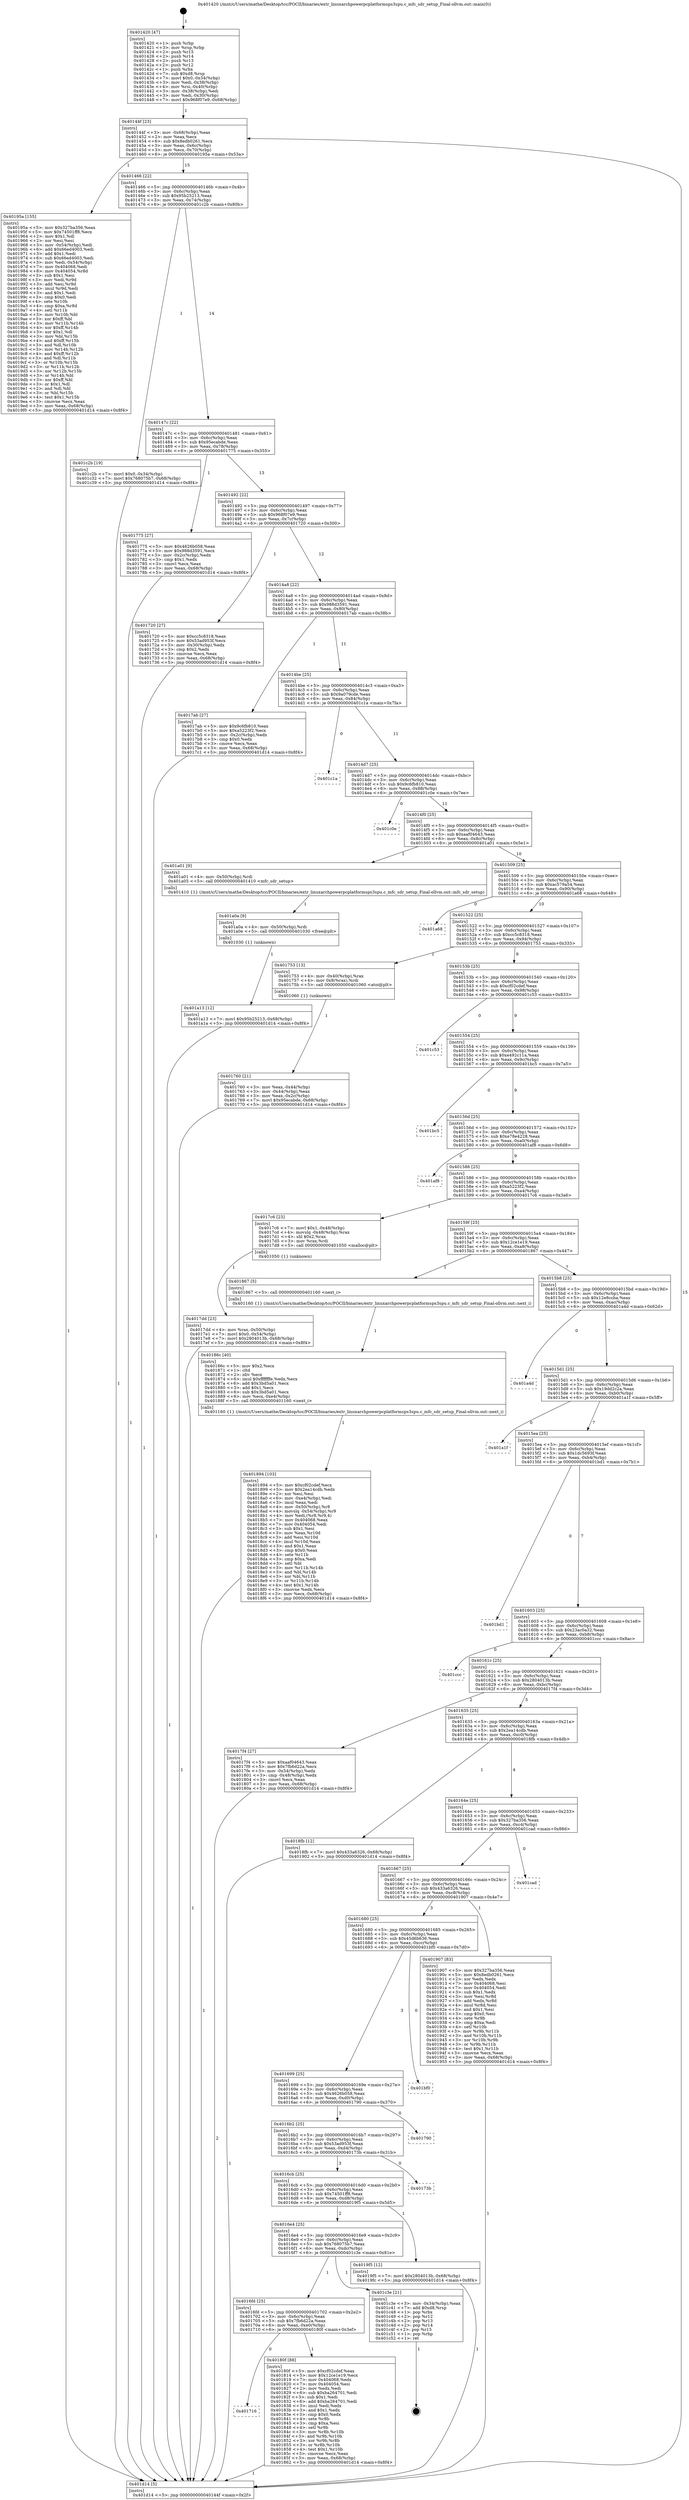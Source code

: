 digraph "0x401420" {
  label = "0x401420 (/mnt/c/Users/mathe/Desktop/tcc/POCII/binaries/extr_linuxarchpowerpcplatformsps3spu.c_mfc_sdr_setup_Final-ollvm.out::main(0))"
  labelloc = "t"
  node[shape=record]

  Entry [label="",width=0.3,height=0.3,shape=circle,fillcolor=black,style=filled]
  "0x40144f" [label="{
     0x40144f [23]\l
     | [instrs]\l
     &nbsp;&nbsp;0x40144f \<+3\>: mov -0x68(%rbp),%eax\l
     &nbsp;&nbsp;0x401452 \<+2\>: mov %eax,%ecx\l
     &nbsp;&nbsp;0x401454 \<+6\>: sub $0x8edb0261,%ecx\l
     &nbsp;&nbsp;0x40145a \<+3\>: mov %eax,-0x6c(%rbp)\l
     &nbsp;&nbsp;0x40145d \<+3\>: mov %ecx,-0x70(%rbp)\l
     &nbsp;&nbsp;0x401460 \<+6\>: je 000000000040195a \<main+0x53a\>\l
  }"]
  "0x40195a" [label="{
     0x40195a [155]\l
     | [instrs]\l
     &nbsp;&nbsp;0x40195a \<+5\>: mov $0x327ba356,%eax\l
     &nbsp;&nbsp;0x40195f \<+5\>: mov $0x74501ff8,%ecx\l
     &nbsp;&nbsp;0x401964 \<+2\>: mov $0x1,%dl\l
     &nbsp;&nbsp;0x401966 \<+2\>: xor %esi,%esi\l
     &nbsp;&nbsp;0x401968 \<+3\>: mov -0x54(%rbp),%edi\l
     &nbsp;&nbsp;0x40196b \<+6\>: add $0x66ed4003,%edi\l
     &nbsp;&nbsp;0x401971 \<+3\>: add $0x1,%edi\l
     &nbsp;&nbsp;0x401974 \<+6\>: sub $0x66ed4003,%edi\l
     &nbsp;&nbsp;0x40197a \<+3\>: mov %edi,-0x54(%rbp)\l
     &nbsp;&nbsp;0x40197d \<+7\>: mov 0x404068,%edi\l
     &nbsp;&nbsp;0x401984 \<+8\>: mov 0x404054,%r8d\l
     &nbsp;&nbsp;0x40198c \<+3\>: sub $0x1,%esi\l
     &nbsp;&nbsp;0x40198f \<+3\>: mov %edi,%r9d\l
     &nbsp;&nbsp;0x401992 \<+3\>: add %esi,%r9d\l
     &nbsp;&nbsp;0x401995 \<+4\>: imul %r9d,%edi\l
     &nbsp;&nbsp;0x401999 \<+3\>: and $0x1,%edi\l
     &nbsp;&nbsp;0x40199c \<+3\>: cmp $0x0,%edi\l
     &nbsp;&nbsp;0x40199f \<+4\>: sete %r10b\l
     &nbsp;&nbsp;0x4019a3 \<+4\>: cmp $0xa,%r8d\l
     &nbsp;&nbsp;0x4019a7 \<+4\>: setl %r11b\l
     &nbsp;&nbsp;0x4019ab \<+3\>: mov %r10b,%bl\l
     &nbsp;&nbsp;0x4019ae \<+3\>: xor $0xff,%bl\l
     &nbsp;&nbsp;0x4019b1 \<+3\>: mov %r11b,%r14b\l
     &nbsp;&nbsp;0x4019b4 \<+4\>: xor $0xff,%r14b\l
     &nbsp;&nbsp;0x4019b8 \<+3\>: xor $0x1,%dl\l
     &nbsp;&nbsp;0x4019bb \<+3\>: mov %bl,%r15b\l
     &nbsp;&nbsp;0x4019be \<+4\>: and $0xff,%r15b\l
     &nbsp;&nbsp;0x4019c2 \<+3\>: and %dl,%r10b\l
     &nbsp;&nbsp;0x4019c5 \<+3\>: mov %r14b,%r12b\l
     &nbsp;&nbsp;0x4019c8 \<+4\>: and $0xff,%r12b\l
     &nbsp;&nbsp;0x4019cc \<+3\>: and %dl,%r11b\l
     &nbsp;&nbsp;0x4019cf \<+3\>: or %r10b,%r15b\l
     &nbsp;&nbsp;0x4019d2 \<+3\>: or %r11b,%r12b\l
     &nbsp;&nbsp;0x4019d5 \<+3\>: xor %r12b,%r15b\l
     &nbsp;&nbsp;0x4019d8 \<+3\>: or %r14b,%bl\l
     &nbsp;&nbsp;0x4019db \<+3\>: xor $0xff,%bl\l
     &nbsp;&nbsp;0x4019de \<+3\>: or $0x1,%dl\l
     &nbsp;&nbsp;0x4019e1 \<+2\>: and %dl,%bl\l
     &nbsp;&nbsp;0x4019e3 \<+3\>: or %bl,%r15b\l
     &nbsp;&nbsp;0x4019e6 \<+4\>: test $0x1,%r15b\l
     &nbsp;&nbsp;0x4019ea \<+3\>: cmovne %ecx,%eax\l
     &nbsp;&nbsp;0x4019ed \<+3\>: mov %eax,-0x68(%rbp)\l
     &nbsp;&nbsp;0x4019f0 \<+5\>: jmp 0000000000401d14 \<main+0x8f4\>\l
  }"]
  "0x401466" [label="{
     0x401466 [22]\l
     | [instrs]\l
     &nbsp;&nbsp;0x401466 \<+5\>: jmp 000000000040146b \<main+0x4b\>\l
     &nbsp;&nbsp;0x40146b \<+3\>: mov -0x6c(%rbp),%eax\l
     &nbsp;&nbsp;0x40146e \<+5\>: sub $0x95b25213,%eax\l
     &nbsp;&nbsp;0x401473 \<+3\>: mov %eax,-0x74(%rbp)\l
     &nbsp;&nbsp;0x401476 \<+6\>: je 0000000000401c2b \<main+0x80b\>\l
  }"]
  Exit [label="",width=0.3,height=0.3,shape=circle,fillcolor=black,style=filled,peripheries=2]
  "0x401c2b" [label="{
     0x401c2b [19]\l
     | [instrs]\l
     &nbsp;&nbsp;0x401c2b \<+7\>: movl $0x0,-0x34(%rbp)\l
     &nbsp;&nbsp;0x401c32 \<+7\>: movl $0x768075b7,-0x68(%rbp)\l
     &nbsp;&nbsp;0x401c39 \<+5\>: jmp 0000000000401d14 \<main+0x8f4\>\l
  }"]
  "0x40147c" [label="{
     0x40147c [22]\l
     | [instrs]\l
     &nbsp;&nbsp;0x40147c \<+5\>: jmp 0000000000401481 \<main+0x61\>\l
     &nbsp;&nbsp;0x401481 \<+3\>: mov -0x6c(%rbp),%eax\l
     &nbsp;&nbsp;0x401484 \<+5\>: sub $0x95ecabde,%eax\l
     &nbsp;&nbsp;0x401489 \<+3\>: mov %eax,-0x78(%rbp)\l
     &nbsp;&nbsp;0x40148c \<+6\>: je 0000000000401775 \<main+0x355\>\l
  }"]
  "0x401a13" [label="{
     0x401a13 [12]\l
     | [instrs]\l
     &nbsp;&nbsp;0x401a13 \<+7\>: movl $0x95b25213,-0x68(%rbp)\l
     &nbsp;&nbsp;0x401a1a \<+5\>: jmp 0000000000401d14 \<main+0x8f4\>\l
  }"]
  "0x401775" [label="{
     0x401775 [27]\l
     | [instrs]\l
     &nbsp;&nbsp;0x401775 \<+5\>: mov $0x4626b058,%eax\l
     &nbsp;&nbsp;0x40177a \<+5\>: mov $0x988d3591,%ecx\l
     &nbsp;&nbsp;0x40177f \<+3\>: mov -0x2c(%rbp),%edx\l
     &nbsp;&nbsp;0x401782 \<+3\>: cmp $0x1,%edx\l
     &nbsp;&nbsp;0x401785 \<+3\>: cmovl %ecx,%eax\l
     &nbsp;&nbsp;0x401788 \<+3\>: mov %eax,-0x68(%rbp)\l
     &nbsp;&nbsp;0x40178b \<+5\>: jmp 0000000000401d14 \<main+0x8f4\>\l
  }"]
  "0x401492" [label="{
     0x401492 [22]\l
     | [instrs]\l
     &nbsp;&nbsp;0x401492 \<+5\>: jmp 0000000000401497 \<main+0x77\>\l
     &nbsp;&nbsp;0x401497 \<+3\>: mov -0x6c(%rbp),%eax\l
     &nbsp;&nbsp;0x40149a \<+5\>: sub $0x968f07e9,%eax\l
     &nbsp;&nbsp;0x40149f \<+3\>: mov %eax,-0x7c(%rbp)\l
     &nbsp;&nbsp;0x4014a2 \<+6\>: je 0000000000401720 \<main+0x300\>\l
  }"]
  "0x401a0a" [label="{
     0x401a0a [9]\l
     | [instrs]\l
     &nbsp;&nbsp;0x401a0a \<+4\>: mov -0x50(%rbp),%rdi\l
     &nbsp;&nbsp;0x401a0e \<+5\>: call 0000000000401030 \<free@plt\>\l
     | [calls]\l
     &nbsp;&nbsp;0x401030 \{1\} (unknown)\l
  }"]
  "0x401720" [label="{
     0x401720 [27]\l
     | [instrs]\l
     &nbsp;&nbsp;0x401720 \<+5\>: mov $0xcc5c8318,%eax\l
     &nbsp;&nbsp;0x401725 \<+5\>: mov $0x53ad953f,%ecx\l
     &nbsp;&nbsp;0x40172a \<+3\>: mov -0x30(%rbp),%edx\l
     &nbsp;&nbsp;0x40172d \<+3\>: cmp $0x2,%edx\l
     &nbsp;&nbsp;0x401730 \<+3\>: cmovne %ecx,%eax\l
     &nbsp;&nbsp;0x401733 \<+3\>: mov %eax,-0x68(%rbp)\l
     &nbsp;&nbsp;0x401736 \<+5\>: jmp 0000000000401d14 \<main+0x8f4\>\l
  }"]
  "0x4014a8" [label="{
     0x4014a8 [22]\l
     | [instrs]\l
     &nbsp;&nbsp;0x4014a8 \<+5\>: jmp 00000000004014ad \<main+0x8d\>\l
     &nbsp;&nbsp;0x4014ad \<+3\>: mov -0x6c(%rbp),%eax\l
     &nbsp;&nbsp;0x4014b0 \<+5\>: sub $0x988d3591,%eax\l
     &nbsp;&nbsp;0x4014b5 \<+3\>: mov %eax,-0x80(%rbp)\l
     &nbsp;&nbsp;0x4014b8 \<+6\>: je 00000000004017ab \<main+0x38b\>\l
  }"]
  "0x401d14" [label="{
     0x401d14 [5]\l
     | [instrs]\l
     &nbsp;&nbsp;0x401d14 \<+5\>: jmp 000000000040144f \<main+0x2f\>\l
  }"]
  "0x401420" [label="{
     0x401420 [47]\l
     | [instrs]\l
     &nbsp;&nbsp;0x401420 \<+1\>: push %rbp\l
     &nbsp;&nbsp;0x401421 \<+3\>: mov %rsp,%rbp\l
     &nbsp;&nbsp;0x401424 \<+2\>: push %r15\l
     &nbsp;&nbsp;0x401426 \<+2\>: push %r14\l
     &nbsp;&nbsp;0x401428 \<+2\>: push %r13\l
     &nbsp;&nbsp;0x40142a \<+2\>: push %r12\l
     &nbsp;&nbsp;0x40142c \<+1\>: push %rbx\l
     &nbsp;&nbsp;0x40142d \<+7\>: sub $0xd8,%rsp\l
     &nbsp;&nbsp;0x401434 \<+7\>: movl $0x0,-0x34(%rbp)\l
     &nbsp;&nbsp;0x40143b \<+3\>: mov %edi,-0x38(%rbp)\l
     &nbsp;&nbsp;0x40143e \<+4\>: mov %rsi,-0x40(%rbp)\l
     &nbsp;&nbsp;0x401442 \<+3\>: mov -0x38(%rbp),%edi\l
     &nbsp;&nbsp;0x401445 \<+3\>: mov %edi,-0x30(%rbp)\l
     &nbsp;&nbsp;0x401448 \<+7\>: movl $0x968f07e9,-0x68(%rbp)\l
  }"]
  "0x401894" [label="{
     0x401894 [103]\l
     | [instrs]\l
     &nbsp;&nbsp;0x401894 \<+5\>: mov $0xcf02cdef,%ecx\l
     &nbsp;&nbsp;0x401899 \<+5\>: mov $0x2ea14cdb,%edx\l
     &nbsp;&nbsp;0x40189e \<+2\>: xor %esi,%esi\l
     &nbsp;&nbsp;0x4018a0 \<+6\>: mov -0xe4(%rbp),%edi\l
     &nbsp;&nbsp;0x4018a6 \<+3\>: imul %eax,%edi\l
     &nbsp;&nbsp;0x4018a9 \<+4\>: mov -0x50(%rbp),%r8\l
     &nbsp;&nbsp;0x4018ad \<+4\>: movslq -0x54(%rbp),%r9\l
     &nbsp;&nbsp;0x4018b1 \<+4\>: mov %edi,(%r8,%r9,4)\l
     &nbsp;&nbsp;0x4018b5 \<+7\>: mov 0x404068,%eax\l
     &nbsp;&nbsp;0x4018bc \<+7\>: mov 0x404054,%edi\l
     &nbsp;&nbsp;0x4018c3 \<+3\>: sub $0x1,%esi\l
     &nbsp;&nbsp;0x4018c6 \<+3\>: mov %eax,%r10d\l
     &nbsp;&nbsp;0x4018c9 \<+3\>: add %esi,%r10d\l
     &nbsp;&nbsp;0x4018cc \<+4\>: imul %r10d,%eax\l
     &nbsp;&nbsp;0x4018d0 \<+3\>: and $0x1,%eax\l
     &nbsp;&nbsp;0x4018d3 \<+3\>: cmp $0x0,%eax\l
     &nbsp;&nbsp;0x4018d6 \<+4\>: sete %r11b\l
     &nbsp;&nbsp;0x4018da \<+3\>: cmp $0xa,%edi\l
     &nbsp;&nbsp;0x4018dd \<+3\>: setl %bl\l
     &nbsp;&nbsp;0x4018e0 \<+3\>: mov %r11b,%r14b\l
     &nbsp;&nbsp;0x4018e3 \<+3\>: and %bl,%r14b\l
     &nbsp;&nbsp;0x4018e6 \<+3\>: xor %bl,%r11b\l
     &nbsp;&nbsp;0x4018e9 \<+3\>: or %r11b,%r14b\l
     &nbsp;&nbsp;0x4018ec \<+4\>: test $0x1,%r14b\l
     &nbsp;&nbsp;0x4018f0 \<+3\>: cmovne %edx,%ecx\l
     &nbsp;&nbsp;0x4018f3 \<+3\>: mov %ecx,-0x68(%rbp)\l
     &nbsp;&nbsp;0x4018f6 \<+5\>: jmp 0000000000401d14 \<main+0x8f4\>\l
  }"]
  "0x4017ab" [label="{
     0x4017ab [27]\l
     | [instrs]\l
     &nbsp;&nbsp;0x4017ab \<+5\>: mov $0x9c6fb810,%eax\l
     &nbsp;&nbsp;0x4017b0 \<+5\>: mov $0xa5223f2,%ecx\l
     &nbsp;&nbsp;0x4017b5 \<+3\>: mov -0x2c(%rbp),%edx\l
     &nbsp;&nbsp;0x4017b8 \<+3\>: cmp $0x0,%edx\l
     &nbsp;&nbsp;0x4017bb \<+3\>: cmove %ecx,%eax\l
     &nbsp;&nbsp;0x4017be \<+3\>: mov %eax,-0x68(%rbp)\l
     &nbsp;&nbsp;0x4017c1 \<+5\>: jmp 0000000000401d14 \<main+0x8f4\>\l
  }"]
  "0x4014be" [label="{
     0x4014be [25]\l
     | [instrs]\l
     &nbsp;&nbsp;0x4014be \<+5\>: jmp 00000000004014c3 \<main+0xa3\>\l
     &nbsp;&nbsp;0x4014c3 \<+3\>: mov -0x6c(%rbp),%eax\l
     &nbsp;&nbsp;0x4014c6 \<+5\>: sub $0x9a079cde,%eax\l
     &nbsp;&nbsp;0x4014cb \<+6\>: mov %eax,-0x84(%rbp)\l
     &nbsp;&nbsp;0x4014d1 \<+6\>: je 0000000000401c1a \<main+0x7fa\>\l
  }"]
  "0x40186c" [label="{
     0x40186c [40]\l
     | [instrs]\l
     &nbsp;&nbsp;0x40186c \<+5\>: mov $0x2,%ecx\l
     &nbsp;&nbsp;0x401871 \<+1\>: cltd\l
     &nbsp;&nbsp;0x401872 \<+2\>: idiv %ecx\l
     &nbsp;&nbsp;0x401874 \<+6\>: imul $0xfffffffe,%edx,%ecx\l
     &nbsp;&nbsp;0x40187a \<+6\>: add $0x3bd5a01,%ecx\l
     &nbsp;&nbsp;0x401880 \<+3\>: add $0x1,%ecx\l
     &nbsp;&nbsp;0x401883 \<+6\>: sub $0x3bd5a01,%ecx\l
     &nbsp;&nbsp;0x401889 \<+6\>: mov %ecx,-0xe4(%rbp)\l
     &nbsp;&nbsp;0x40188f \<+5\>: call 0000000000401160 \<next_i\>\l
     | [calls]\l
     &nbsp;&nbsp;0x401160 \{1\} (/mnt/c/Users/mathe/Desktop/tcc/POCII/binaries/extr_linuxarchpowerpcplatformsps3spu.c_mfc_sdr_setup_Final-ollvm.out::next_i)\l
  }"]
  "0x401c1a" [label="{
     0x401c1a\l
  }", style=dashed]
  "0x4014d7" [label="{
     0x4014d7 [25]\l
     | [instrs]\l
     &nbsp;&nbsp;0x4014d7 \<+5\>: jmp 00000000004014dc \<main+0xbc\>\l
     &nbsp;&nbsp;0x4014dc \<+3\>: mov -0x6c(%rbp),%eax\l
     &nbsp;&nbsp;0x4014df \<+5\>: sub $0x9c6fb810,%eax\l
     &nbsp;&nbsp;0x4014e4 \<+6\>: mov %eax,-0x88(%rbp)\l
     &nbsp;&nbsp;0x4014ea \<+6\>: je 0000000000401c0e \<main+0x7ee\>\l
  }"]
  "0x401716" [label="{
     0x401716\l
  }", style=dashed]
  "0x401c0e" [label="{
     0x401c0e\l
  }", style=dashed]
  "0x4014f0" [label="{
     0x4014f0 [25]\l
     | [instrs]\l
     &nbsp;&nbsp;0x4014f0 \<+5\>: jmp 00000000004014f5 \<main+0xd5\>\l
     &nbsp;&nbsp;0x4014f5 \<+3\>: mov -0x6c(%rbp),%eax\l
     &nbsp;&nbsp;0x4014f8 \<+5\>: sub $0xaaf04643,%eax\l
     &nbsp;&nbsp;0x4014fd \<+6\>: mov %eax,-0x8c(%rbp)\l
     &nbsp;&nbsp;0x401503 \<+6\>: je 0000000000401a01 \<main+0x5e1\>\l
  }"]
  "0x40180f" [label="{
     0x40180f [88]\l
     | [instrs]\l
     &nbsp;&nbsp;0x40180f \<+5\>: mov $0xcf02cdef,%eax\l
     &nbsp;&nbsp;0x401814 \<+5\>: mov $0x12ce1e19,%ecx\l
     &nbsp;&nbsp;0x401819 \<+7\>: mov 0x404068,%edx\l
     &nbsp;&nbsp;0x401820 \<+7\>: mov 0x404054,%esi\l
     &nbsp;&nbsp;0x401827 \<+2\>: mov %edx,%edi\l
     &nbsp;&nbsp;0x401829 \<+6\>: sub $0xba264701,%edi\l
     &nbsp;&nbsp;0x40182f \<+3\>: sub $0x1,%edi\l
     &nbsp;&nbsp;0x401832 \<+6\>: add $0xba264701,%edi\l
     &nbsp;&nbsp;0x401838 \<+3\>: imul %edi,%edx\l
     &nbsp;&nbsp;0x40183b \<+3\>: and $0x1,%edx\l
     &nbsp;&nbsp;0x40183e \<+3\>: cmp $0x0,%edx\l
     &nbsp;&nbsp;0x401841 \<+4\>: sete %r8b\l
     &nbsp;&nbsp;0x401845 \<+3\>: cmp $0xa,%esi\l
     &nbsp;&nbsp;0x401848 \<+4\>: setl %r9b\l
     &nbsp;&nbsp;0x40184c \<+3\>: mov %r8b,%r10b\l
     &nbsp;&nbsp;0x40184f \<+3\>: and %r9b,%r10b\l
     &nbsp;&nbsp;0x401852 \<+3\>: xor %r9b,%r8b\l
     &nbsp;&nbsp;0x401855 \<+3\>: or %r8b,%r10b\l
     &nbsp;&nbsp;0x401858 \<+4\>: test $0x1,%r10b\l
     &nbsp;&nbsp;0x40185c \<+3\>: cmovne %ecx,%eax\l
     &nbsp;&nbsp;0x40185f \<+3\>: mov %eax,-0x68(%rbp)\l
     &nbsp;&nbsp;0x401862 \<+5\>: jmp 0000000000401d14 \<main+0x8f4\>\l
  }"]
  "0x401a01" [label="{
     0x401a01 [9]\l
     | [instrs]\l
     &nbsp;&nbsp;0x401a01 \<+4\>: mov -0x50(%rbp),%rdi\l
     &nbsp;&nbsp;0x401a05 \<+5\>: call 0000000000401410 \<mfc_sdr_setup\>\l
     | [calls]\l
     &nbsp;&nbsp;0x401410 \{1\} (/mnt/c/Users/mathe/Desktop/tcc/POCII/binaries/extr_linuxarchpowerpcplatformsps3spu.c_mfc_sdr_setup_Final-ollvm.out::mfc_sdr_setup)\l
  }"]
  "0x401509" [label="{
     0x401509 [25]\l
     | [instrs]\l
     &nbsp;&nbsp;0x401509 \<+5\>: jmp 000000000040150e \<main+0xee\>\l
     &nbsp;&nbsp;0x40150e \<+3\>: mov -0x6c(%rbp),%eax\l
     &nbsp;&nbsp;0x401511 \<+5\>: sub $0xac579a54,%eax\l
     &nbsp;&nbsp;0x401516 \<+6\>: mov %eax,-0x90(%rbp)\l
     &nbsp;&nbsp;0x40151c \<+6\>: je 0000000000401a68 \<main+0x648\>\l
  }"]
  "0x4016fd" [label="{
     0x4016fd [25]\l
     | [instrs]\l
     &nbsp;&nbsp;0x4016fd \<+5\>: jmp 0000000000401702 \<main+0x2e2\>\l
     &nbsp;&nbsp;0x401702 \<+3\>: mov -0x6c(%rbp),%eax\l
     &nbsp;&nbsp;0x401705 \<+5\>: sub $0x7fb6d22a,%eax\l
     &nbsp;&nbsp;0x40170a \<+6\>: mov %eax,-0xe0(%rbp)\l
     &nbsp;&nbsp;0x401710 \<+6\>: je 000000000040180f \<main+0x3ef\>\l
  }"]
  "0x401a68" [label="{
     0x401a68\l
  }", style=dashed]
  "0x401522" [label="{
     0x401522 [25]\l
     | [instrs]\l
     &nbsp;&nbsp;0x401522 \<+5\>: jmp 0000000000401527 \<main+0x107\>\l
     &nbsp;&nbsp;0x401527 \<+3\>: mov -0x6c(%rbp),%eax\l
     &nbsp;&nbsp;0x40152a \<+5\>: sub $0xcc5c8318,%eax\l
     &nbsp;&nbsp;0x40152f \<+6\>: mov %eax,-0x94(%rbp)\l
     &nbsp;&nbsp;0x401535 \<+6\>: je 0000000000401753 \<main+0x333\>\l
  }"]
  "0x401c3e" [label="{
     0x401c3e [21]\l
     | [instrs]\l
     &nbsp;&nbsp;0x401c3e \<+3\>: mov -0x34(%rbp),%eax\l
     &nbsp;&nbsp;0x401c41 \<+7\>: add $0xd8,%rsp\l
     &nbsp;&nbsp;0x401c48 \<+1\>: pop %rbx\l
     &nbsp;&nbsp;0x401c49 \<+2\>: pop %r12\l
     &nbsp;&nbsp;0x401c4b \<+2\>: pop %r13\l
     &nbsp;&nbsp;0x401c4d \<+2\>: pop %r14\l
     &nbsp;&nbsp;0x401c4f \<+2\>: pop %r15\l
     &nbsp;&nbsp;0x401c51 \<+1\>: pop %rbp\l
     &nbsp;&nbsp;0x401c52 \<+1\>: ret\l
  }"]
  "0x401753" [label="{
     0x401753 [13]\l
     | [instrs]\l
     &nbsp;&nbsp;0x401753 \<+4\>: mov -0x40(%rbp),%rax\l
     &nbsp;&nbsp;0x401757 \<+4\>: mov 0x8(%rax),%rdi\l
     &nbsp;&nbsp;0x40175b \<+5\>: call 0000000000401060 \<atoi@plt\>\l
     | [calls]\l
     &nbsp;&nbsp;0x401060 \{1\} (unknown)\l
  }"]
  "0x40153b" [label="{
     0x40153b [25]\l
     | [instrs]\l
     &nbsp;&nbsp;0x40153b \<+5\>: jmp 0000000000401540 \<main+0x120\>\l
     &nbsp;&nbsp;0x401540 \<+3\>: mov -0x6c(%rbp),%eax\l
     &nbsp;&nbsp;0x401543 \<+5\>: sub $0xcf02cdef,%eax\l
     &nbsp;&nbsp;0x401548 \<+6\>: mov %eax,-0x98(%rbp)\l
     &nbsp;&nbsp;0x40154e \<+6\>: je 0000000000401c53 \<main+0x833\>\l
  }"]
  "0x401760" [label="{
     0x401760 [21]\l
     | [instrs]\l
     &nbsp;&nbsp;0x401760 \<+3\>: mov %eax,-0x44(%rbp)\l
     &nbsp;&nbsp;0x401763 \<+3\>: mov -0x44(%rbp),%eax\l
     &nbsp;&nbsp;0x401766 \<+3\>: mov %eax,-0x2c(%rbp)\l
     &nbsp;&nbsp;0x401769 \<+7\>: movl $0x95ecabde,-0x68(%rbp)\l
     &nbsp;&nbsp;0x401770 \<+5\>: jmp 0000000000401d14 \<main+0x8f4\>\l
  }"]
  "0x4016e4" [label="{
     0x4016e4 [25]\l
     | [instrs]\l
     &nbsp;&nbsp;0x4016e4 \<+5\>: jmp 00000000004016e9 \<main+0x2c9\>\l
     &nbsp;&nbsp;0x4016e9 \<+3\>: mov -0x6c(%rbp),%eax\l
     &nbsp;&nbsp;0x4016ec \<+5\>: sub $0x768075b7,%eax\l
     &nbsp;&nbsp;0x4016f1 \<+6\>: mov %eax,-0xdc(%rbp)\l
     &nbsp;&nbsp;0x4016f7 \<+6\>: je 0000000000401c3e \<main+0x81e\>\l
  }"]
  "0x401c53" [label="{
     0x401c53\l
  }", style=dashed]
  "0x401554" [label="{
     0x401554 [25]\l
     | [instrs]\l
     &nbsp;&nbsp;0x401554 \<+5\>: jmp 0000000000401559 \<main+0x139\>\l
     &nbsp;&nbsp;0x401559 \<+3\>: mov -0x6c(%rbp),%eax\l
     &nbsp;&nbsp;0x40155c \<+5\>: sub $0xe492c11a,%eax\l
     &nbsp;&nbsp;0x401561 \<+6\>: mov %eax,-0x9c(%rbp)\l
     &nbsp;&nbsp;0x401567 \<+6\>: je 0000000000401bc5 \<main+0x7a5\>\l
  }"]
  "0x4019f5" [label="{
     0x4019f5 [12]\l
     | [instrs]\l
     &nbsp;&nbsp;0x4019f5 \<+7\>: movl $0x2804013b,-0x68(%rbp)\l
     &nbsp;&nbsp;0x4019fc \<+5\>: jmp 0000000000401d14 \<main+0x8f4\>\l
  }"]
  "0x401bc5" [label="{
     0x401bc5\l
  }", style=dashed]
  "0x40156d" [label="{
     0x40156d [25]\l
     | [instrs]\l
     &nbsp;&nbsp;0x40156d \<+5\>: jmp 0000000000401572 \<main+0x152\>\l
     &nbsp;&nbsp;0x401572 \<+3\>: mov -0x6c(%rbp),%eax\l
     &nbsp;&nbsp;0x401575 \<+5\>: sub $0xe78e4228,%eax\l
     &nbsp;&nbsp;0x40157a \<+6\>: mov %eax,-0xa0(%rbp)\l
     &nbsp;&nbsp;0x401580 \<+6\>: je 0000000000401af8 \<main+0x6d8\>\l
  }"]
  "0x4016cb" [label="{
     0x4016cb [25]\l
     | [instrs]\l
     &nbsp;&nbsp;0x4016cb \<+5\>: jmp 00000000004016d0 \<main+0x2b0\>\l
     &nbsp;&nbsp;0x4016d0 \<+3\>: mov -0x6c(%rbp),%eax\l
     &nbsp;&nbsp;0x4016d3 \<+5\>: sub $0x74501ff8,%eax\l
     &nbsp;&nbsp;0x4016d8 \<+6\>: mov %eax,-0xd8(%rbp)\l
     &nbsp;&nbsp;0x4016de \<+6\>: je 00000000004019f5 \<main+0x5d5\>\l
  }"]
  "0x401af8" [label="{
     0x401af8\l
  }", style=dashed]
  "0x401586" [label="{
     0x401586 [25]\l
     | [instrs]\l
     &nbsp;&nbsp;0x401586 \<+5\>: jmp 000000000040158b \<main+0x16b\>\l
     &nbsp;&nbsp;0x40158b \<+3\>: mov -0x6c(%rbp),%eax\l
     &nbsp;&nbsp;0x40158e \<+5\>: sub $0xa5223f2,%eax\l
     &nbsp;&nbsp;0x401593 \<+6\>: mov %eax,-0xa4(%rbp)\l
     &nbsp;&nbsp;0x401599 \<+6\>: je 00000000004017c6 \<main+0x3a6\>\l
  }"]
  "0x40173b" [label="{
     0x40173b\l
  }", style=dashed]
  "0x4017c6" [label="{
     0x4017c6 [23]\l
     | [instrs]\l
     &nbsp;&nbsp;0x4017c6 \<+7\>: movl $0x1,-0x48(%rbp)\l
     &nbsp;&nbsp;0x4017cd \<+4\>: movslq -0x48(%rbp),%rax\l
     &nbsp;&nbsp;0x4017d1 \<+4\>: shl $0x2,%rax\l
     &nbsp;&nbsp;0x4017d5 \<+3\>: mov %rax,%rdi\l
     &nbsp;&nbsp;0x4017d8 \<+5\>: call 0000000000401050 \<malloc@plt\>\l
     | [calls]\l
     &nbsp;&nbsp;0x401050 \{1\} (unknown)\l
  }"]
  "0x40159f" [label="{
     0x40159f [25]\l
     | [instrs]\l
     &nbsp;&nbsp;0x40159f \<+5\>: jmp 00000000004015a4 \<main+0x184\>\l
     &nbsp;&nbsp;0x4015a4 \<+3\>: mov -0x6c(%rbp),%eax\l
     &nbsp;&nbsp;0x4015a7 \<+5\>: sub $0x12ce1e19,%eax\l
     &nbsp;&nbsp;0x4015ac \<+6\>: mov %eax,-0xa8(%rbp)\l
     &nbsp;&nbsp;0x4015b2 \<+6\>: je 0000000000401867 \<main+0x447\>\l
  }"]
  "0x4017dd" [label="{
     0x4017dd [23]\l
     | [instrs]\l
     &nbsp;&nbsp;0x4017dd \<+4\>: mov %rax,-0x50(%rbp)\l
     &nbsp;&nbsp;0x4017e1 \<+7\>: movl $0x0,-0x54(%rbp)\l
     &nbsp;&nbsp;0x4017e8 \<+7\>: movl $0x2804013b,-0x68(%rbp)\l
     &nbsp;&nbsp;0x4017ef \<+5\>: jmp 0000000000401d14 \<main+0x8f4\>\l
  }"]
  "0x4016b2" [label="{
     0x4016b2 [25]\l
     | [instrs]\l
     &nbsp;&nbsp;0x4016b2 \<+5\>: jmp 00000000004016b7 \<main+0x297\>\l
     &nbsp;&nbsp;0x4016b7 \<+3\>: mov -0x6c(%rbp),%eax\l
     &nbsp;&nbsp;0x4016ba \<+5\>: sub $0x53ad953f,%eax\l
     &nbsp;&nbsp;0x4016bf \<+6\>: mov %eax,-0xd4(%rbp)\l
     &nbsp;&nbsp;0x4016c5 \<+6\>: je 000000000040173b \<main+0x31b\>\l
  }"]
  "0x401867" [label="{
     0x401867 [5]\l
     | [instrs]\l
     &nbsp;&nbsp;0x401867 \<+5\>: call 0000000000401160 \<next_i\>\l
     | [calls]\l
     &nbsp;&nbsp;0x401160 \{1\} (/mnt/c/Users/mathe/Desktop/tcc/POCII/binaries/extr_linuxarchpowerpcplatformsps3spu.c_mfc_sdr_setup_Final-ollvm.out::next_i)\l
  }"]
  "0x4015b8" [label="{
     0x4015b8 [25]\l
     | [instrs]\l
     &nbsp;&nbsp;0x4015b8 \<+5\>: jmp 00000000004015bd \<main+0x19d\>\l
     &nbsp;&nbsp;0x4015bd \<+3\>: mov -0x6c(%rbp),%eax\l
     &nbsp;&nbsp;0x4015c0 \<+5\>: sub $0x12e8ccba,%eax\l
     &nbsp;&nbsp;0x4015c5 \<+6\>: mov %eax,-0xac(%rbp)\l
     &nbsp;&nbsp;0x4015cb \<+6\>: je 0000000000401a4d \<main+0x62d\>\l
  }"]
  "0x401790" [label="{
     0x401790\l
  }", style=dashed]
  "0x401a4d" [label="{
     0x401a4d\l
  }", style=dashed]
  "0x4015d1" [label="{
     0x4015d1 [25]\l
     | [instrs]\l
     &nbsp;&nbsp;0x4015d1 \<+5\>: jmp 00000000004015d6 \<main+0x1b6\>\l
     &nbsp;&nbsp;0x4015d6 \<+3\>: mov -0x6c(%rbp),%eax\l
     &nbsp;&nbsp;0x4015d9 \<+5\>: sub $0x19dd2c2a,%eax\l
     &nbsp;&nbsp;0x4015de \<+6\>: mov %eax,-0xb0(%rbp)\l
     &nbsp;&nbsp;0x4015e4 \<+6\>: je 0000000000401a1f \<main+0x5ff\>\l
  }"]
  "0x401699" [label="{
     0x401699 [25]\l
     | [instrs]\l
     &nbsp;&nbsp;0x401699 \<+5\>: jmp 000000000040169e \<main+0x27e\>\l
     &nbsp;&nbsp;0x40169e \<+3\>: mov -0x6c(%rbp),%eax\l
     &nbsp;&nbsp;0x4016a1 \<+5\>: sub $0x4626b058,%eax\l
     &nbsp;&nbsp;0x4016a6 \<+6\>: mov %eax,-0xd0(%rbp)\l
     &nbsp;&nbsp;0x4016ac \<+6\>: je 0000000000401790 \<main+0x370\>\l
  }"]
  "0x401a1f" [label="{
     0x401a1f\l
  }", style=dashed]
  "0x4015ea" [label="{
     0x4015ea [25]\l
     | [instrs]\l
     &nbsp;&nbsp;0x4015ea \<+5\>: jmp 00000000004015ef \<main+0x1cf\>\l
     &nbsp;&nbsp;0x4015ef \<+3\>: mov -0x6c(%rbp),%eax\l
     &nbsp;&nbsp;0x4015f2 \<+5\>: sub $0x1dc5693f,%eax\l
     &nbsp;&nbsp;0x4015f7 \<+6\>: mov %eax,-0xb4(%rbp)\l
     &nbsp;&nbsp;0x4015fd \<+6\>: je 0000000000401bd1 \<main+0x7b1\>\l
  }"]
  "0x401bf0" [label="{
     0x401bf0\l
  }", style=dashed]
  "0x401bd1" [label="{
     0x401bd1\l
  }", style=dashed]
  "0x401603" [label="{
     0x401603 [25]\l
     | [instrs]\l
     &nbsp;&nbsp;0x401603 \<+5\>: jmp 0000000000401608 \<main+0x1e8\>\l
     &nbsp;&nbsp;0x401608 \<+3\>: mov -0x6c(%rbp),%eax\l
     &nbsp;&nbsp;0x40160b \<+5\>: sub $0x23ac0a32,%eax\l
     &nbsp;&nbsp;0x401610 \<+6\>: mov %eax,-0xb8(%rbp)\l
     &nbsp;&nbsp;0x401616 \<+6\>: je 0000000000401ccc \<main+0x8ac\>\l
  }"]
  "0x401680" [label="{
     0x401680 [25]\l
     | [instrs]\l
     &nbsp;&nbsp;0x401680 \<+5\>: jmp 0000000000401685 \<main+0x265\>\l
     &nbsp;&nbsp;0x401685 \<+3\>: mov -0x6c(%rbp),%eax\l
     &nbsp;&nbsp;0x401688 \<+5\>: sub $0x45d6b636,%eax\l
     &nbsp;&nbsp;0x40168d \<+6\>: mov %eax,-0xcc(%rbp)\l
     &nbsp;&nbsp;0x401693 \<+6\>: je 0000000000401bf0 \<main+0x7d0\>\l
  }"]
  "0x401ccc" [label="{
     0x401ccc\l
  }", style=dashed]
  "0x40161c" [label="{
     0x40161c [25]\l
     | [instrs]\l
     &nbsp;&nbsp;0x40161c \<+5\>: jmp 0000000000401621 \<main+0x201\>\l
     &nbsp;&nbsp;0x401621 \<+3\>: mov -0x6c(%rbp),%eax\l
     &nbsp;&nbsp;0x401624 \<+5\>: sub $0x2804013b,%eax\l
     &nbsp;&nbsp;0x401629 \<+6\>: mov %eax,-0xbc(%rbp)\l
     &nbsp;&nbsp;0x40162f \<+6\>: je 00000000004017f4 \<main+0x3d4\>\l
  }"]
  "0x401907" [label="{
     0x401907 [83]\l
     | [instrs]\l
     &nbsp;&nbsp;0x401907 \<+5\>: mov $0x327ba356,%eax\l
     &nbsp;&nbsp;0x40190c \<+5\>: mov $0x8edb0261,%ecx\l
     &nbsp;&nbsp;0x401911 \<+2\>: xor %edx,%edx\l
     &nbsp;&nbsp;0x401913 \<+7\>: mov 0x404068,%esi\l
     &nbsp;&nbsp;0x40191a \<+7\>: mov 0x404054,%edi\l
     &nbsp;&nbsp;0x401921 \<+3\>: sub $0x1,%edx\l
     &nbsp;&nbsp;0x401924 \<+3\>: mov %esi,%r8d\l
     &nbsp;&nbsp;0x401927 \<+3\>: add %edx,%r8d\l
     &nbsp;&nbsp;0x40192a \<+4\>: imul %r8d,%esi\l
     &nbsp;&nbsp;0x40192e \<+3\>: and $0x1,%esi\l
     &nbsp;&nbsp;0x401931 \<+3\>: cmp $0x0,%esi\l
     &nbsp;&nbsp;0x401934 \<+4\>: sete %r9b\l
     &nbsp;&nbsp;0x401938 \<+3\>: cmp $0xa,%edi\l
     &nbsp;&nbsp;0x40193b \<+4\>: setl %r10b\l
     &nbsp;&nbsp;0x40193f \<+3\>: mov %r9b,%r11b\l
     &nbsp;&nbsp;0x401942 \<+3\>: and %r10b,%r11b\l
     &nbsp;&nbsp;0x401945 \<+3\>: xor %r10b,%r9b\l
     &nbsp;&nbsp;0x401948 \<+3\>: or %r9b,%r11b\l
     &nbsp;&nbsp;0x40194b \<+4\>: test $0x1,%r11b\l
     &nbsp;&nbsp;0x40194f \<+3\>: cmovne %ecx,%eax\l
     &nbsp;&nbsp;0x401952 \<+3\>: mov %eax,-0x68(%rbp)\l
     &nbsp;&nbsp;0x401955 \<+5\>: jmp 0000000000401d14 \<main+0x8f4\>\l
  }"]
  "0x4017f4" [label="{
     0x4017f4 [27]\l
     | [instrs]\l
     &nbsp;&nbsp;0x4017f4 \<+5\>: mov $0xaaf04643,%eax\l
     &nbsp;&nbsp;0x4017f9 \<+5\>: mov $0x7fb6d22a,%ecx\l
     &nbsp;&nbsp;0x4017fe \<+3\>: mov -0x54(%rbp),%edx\l
     &nbsp;&nbsp;0x401801 \<+3\>: cmp -0x48(%rbp),%edx\l
     &nbsp;&nbsp;0x401804 \<+3\>: cmovl %ecx,%eax\l
     &nbsp;&nbsp;0x401807 \<+3\>: mov %eax,-0x68(%rbp)\l
     &nbsp;&nbsp;0x40180a \<+5\>: jmp 0000000000401d14 \<main+0x8f4\>\l
  }"]
  "0x401635" [label="{
     0x401635 [25]\l
     | [instrs]\l
     &nbsp;&nbsp;0x401635 \<+5\>: jmp 000000000040163a \<main+0x21a\>\l
     &nbsp;&nbsp;0x40163a \<+3\>: mov -0x6c(%rbp),%eax\l
     &nbsp;&nbsp;0x40163d \<+5\>: sub $0x2ea14cdb,%eax\l
     &nbsp;&nbsp;0x401642 \<+6\>: mov %eax,-0xc0(%rbp)\l
     &nbsp;&nbsp;0x401648 \<+6\>: je 00000000004018fb \<main+0x4db\>\l
  }"]
  "0x401667" [label="{
     0x401667 [25]\l
     | [instrs]\l
     &nbsp;&nbsp;0x401667 \<+5\>: jmp 000000000040166c \<main+0x24c\>\l
     &nbsp;&nbsp;0x40166c \<+3\>: mov -0x6c(%rbp),%eax\l
     &nbsp;&nbsp;0x40166f \<+5\>: sub $0x433a6326,%eax\l
     &nbsp;&nbsp;0x401674 \<+6\>: mov %eax,-0xc8(%rbp)\l
     &nbsp;&nbsp;0x40167a \<+6\>: je 0000000000401907 \<main+0x4e7\>\l
  }"]
  "0x4018fb" [label="{
     0x4018fb [12]\l
     | [instrs]\l
     &nbsp;&nbsp;0x4018fb \<+7\>: movl $0x433a6326,-0x68(%rbp)\l
     &nbsp;&nbsp;0x401902 \<+5\>: jmp 0000000000401d14 \<main+0x8f4\>\l
  }"]
  "0x40164e" [label="{
     0x40164e [25]\l
     | [instrs]\l
     &nbsp;&nbsp;0x40164e \<+5\>: jmp 0000000000401653 \<main+0x233\>\l
     &nbsp;&nbsp;0x401653 \<+3\>: mov -0x6c(%rbp),%eax\l
     &nbsp;&nbsp;0x401656 \<+5\>: sub $0x327ba356,%eax\l
     &nbsp;&nbsp;0x40165b \<+6\>: mov %eax,-0xc4(%rbp)\l
     &nbsp;&nbsp;0x401661 \<+6\>: je 0000000000401cad \<main+0x88d\>\l
  }"]
  "0x401cad" [label="{
     0x401cad\l
  }", style=dashed]
  Entry -> "0x401420" [label=" 1"]
  "0x40144f" -> "0x40195a" [label=" 1"]
  "0x40144f" -> "0x401466" [label=" 15"]
  "0x401c3e" -> Exit [label=" 1"]
  "0x401466" -> "0x401c2b" [label=" 1"]
  "0x401466" -> "0x40147c" [label=" 14"]
  "0x401c2b" -> "0x401d14" [label=" 1"]
  "0x40147c" -> "0x401775" [label=" 1"]
  "0x40147c" -> "0x401492" [label=" 13"]
  "0x401a13" -> "0x401d14" [label=" 1"]
  "0x401492" -> "0x401720" [label=" 1"]
  "0x401492" -> "0x4014a8" [label=" 12"]
  "0x401720" -> "0x401d14" [label=" 1"]
  "0x401420" -> "0x40144f" [label=" 1"]
  "0x401d14" -> "0x40144f" [label=" 15"]
  "0x401a0a" -> "0x401a13" [label=" 1"]
  "0x4014a8" -> "0x4017ab" [label=" 1"]
  "0x4014a8" -> "0x4014be" [label=" 11"]
  "0x401a01" -> "0x401a0a" [label=" 1"]
  "0x4014be" -> "0x401c1a" [label=" 0"]
  "0x4014be" -> "0x4014d7" [label=" 11"]
  "0x4019f5" -> "0x401d14" [label=" 1"]
  "0x4014d7" -> "0x401c0e" [label=" 0"]
  "0x4014d7" -> "0x4014f0" [label=" 11"]
  "0x40195a" -> "0x401d14" [label=" 1"]
  "0x4014f0" -> "0x401a01" [label=" 1"]
  "0x4014f0" -> "0x401509" [label=" 10"]
  "0x401907" -> "0x401d14" [label=" 1"]
  "0x401509" -> "0x401a68" [label=" 0"]
  "0x401509" -> "0x401522" [label=" 10"]
  "0x401894" -> "0x401d14" [label=" 1"]
  "0x401522" -> "0x401753" [label=" 1"]
  "0x401522" -> "0x40153b" [label=" 9"]
  "0x401753" -> "0x401760" [label=" 1"]
  "0x401760" -> "0x401d14" [label=" 1"]
  "0x401775" -> "0x401d14" [label=" 1"]
  "0x4017ab" -> "0x401d14" [label=" 1"]
  "0x40186c" -> "0x401894" [label=" 1"]
  "0x40153b" -> "0x401c53" [label=" 0"]
  "0x40153b" -> "0x401554" [label=" 9"]
  "0x40180f" -> "0x401d14" [label=" 1"]
  "0x401554" -> "0x401bc5" [label=" 0"]
  "0x401554" -> "0x40156d" [label=" 9"]
  "0x4016fd" -> "0x401716" [label=" 0"]
  "0x40156d" -> "0x401af8" [label=" 0"]
  "0x40156d" -> "0x401586" [label=" 9"]
  "0x4018fb" -> "0x401d14" [label=" 1"]
  "0x401586" -> "0x4017c6" [label=" 1"]
  "0x401586" -> "0x40159f" [label=" 8"]
  "0x4017c6" -> "0x4017dd" [label=" 1"]
  "0x4017dd" -> "0x401d14" [label=" 1"]
  "0x4016e4" -> "0x4016fd" [label=" 1"]
  "0x40159f" -> "0x401867" [label=" 1"]
  "0x40159f" -> "0x4015b8" [label=" 7"]
  "0x401867" -> "0x40186c" [label=" 1"]
  "0x4015b8" -> "0x401a4d" [label=" 0"]
  "0x4015b8" -> "0x4015d1" [label=" 7"]
  "0x4016cb" -> "0x4016e4" [label=" 2"]
  "0x4015d1" -> "0x401a1f" [label=" 0"]
  "0x4015d1" -> "0x4015ea" [label=" 7"]
  "0x4016fd" -> "0x40180f" [label=" 1"]
  "0x4015ea" -> "0x401bd1" [label=" 0"]
  "0x4015ea" -> "0x401603" [label=" 7"]
  "0x4016b2" -> "0x4016cb" [label=" 3"]
  "0x401603" -> "0x401ccc" [label=" 0"]
  "0x401603" -> "0x40161c" [label=" 7"]
  "0x4016e4" -> "0x401c3e" [label=" 1"]
  "0x40161c" -> "0x4017f4" [label=" 2"]
  "0x40161c" -> "0x401635" [label=" 5"]
  "0x4017f4" -> "0x401d14" [label=" 2"]
  "0x401699" -> "0x4016b2" [label=" 3"]
  "0x401635" -> "0x4018fb" [label=" 1"]
  "0x401635" -> "0x40164e" [label=" 4"]
  "0x4016cb" -> "0x4019f5" [label=" 1"]
  "0x40164e" -> "0x401cad" [label=" 0"]
  "0x40164e" -> "0x401667" [label=" 4"]
  "0x401699" -> "0x401790" [label=" 0"]
  "0x401667" -> "0x401907" [label=" 1"]
  "0x401667" -> "0x401680" [label=" 3"]
  "0x4016b2" -> "0x40173b" [label=" 0"]
  "0x401680" -> "0x401bf0" [label=" 0"]
  "0x401680" -> "0x401699" [label=" 3"]
}
